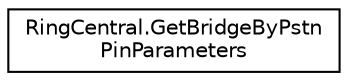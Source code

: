 digraph "Graphical Class Hierarchy"
{
 // LATEX_PDF_SIZE
  edge [fontname="Helvetica",fontsize="10",labelfontname="Helvetica",labelfontsize="10"];
  node [fontname="Helvetica",fontsize="10",shape=record];
  rankdir="LR";
  Node0 [label="RingCentral.GetBridgeByPstn\lPinParameters",height=0.2,width=0.4,color="black", fillcolor="white", style="filled",URL="$classRingCentral_1_1GetBridgeByPstnPinParameters.html",tooltip="Query parameters for operation getBridgeByPstnPin"];
}
